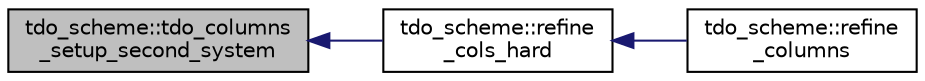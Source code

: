 digraph "tdo_scheme::tdo_columns_setup_second_system"
{
  edge [fontname="Helvetica",fontsize="10",labelfontname="Helvetica",labelfontsize="10"];
  node [fontname="Helvetica",fontsize="10",shape=record];
  rankdir="LR";
  Node404 [label="tdo_scheme::tdo_columns\l_setup_second_system",height=0.2,width=0.4,color="black", fillcolor="grey75", style="filled", fontcolor="black"];
  Node404 -> Node405 [dir="back",color="midnightblue",fontsize="10",style="solid",fontname="Helvetica"];
  Node405 [label="tdo_scheme::refine\l_cols_hard",height=0.2,width=0.4,color="black", fillcolor="white", style="filled",URL="$d7/dbc/classtdo__scheme.html#a738899416e9ca22983f8c9edbbd6e750"];
  Node405 -> Node406 [dir="back",color="midnightblue",fontsize="10",style="solid",fontname="Helvetica"];
  Node406 [label="tdo_scheme::refine\l_columns",height=0.2,width=0.4,color="black", fillcolor="white", style="filled",URL="$d7/dbc/classtdo__scheme.html#a99db741130b31c6cf2982a460ccb7ccd"];
}
